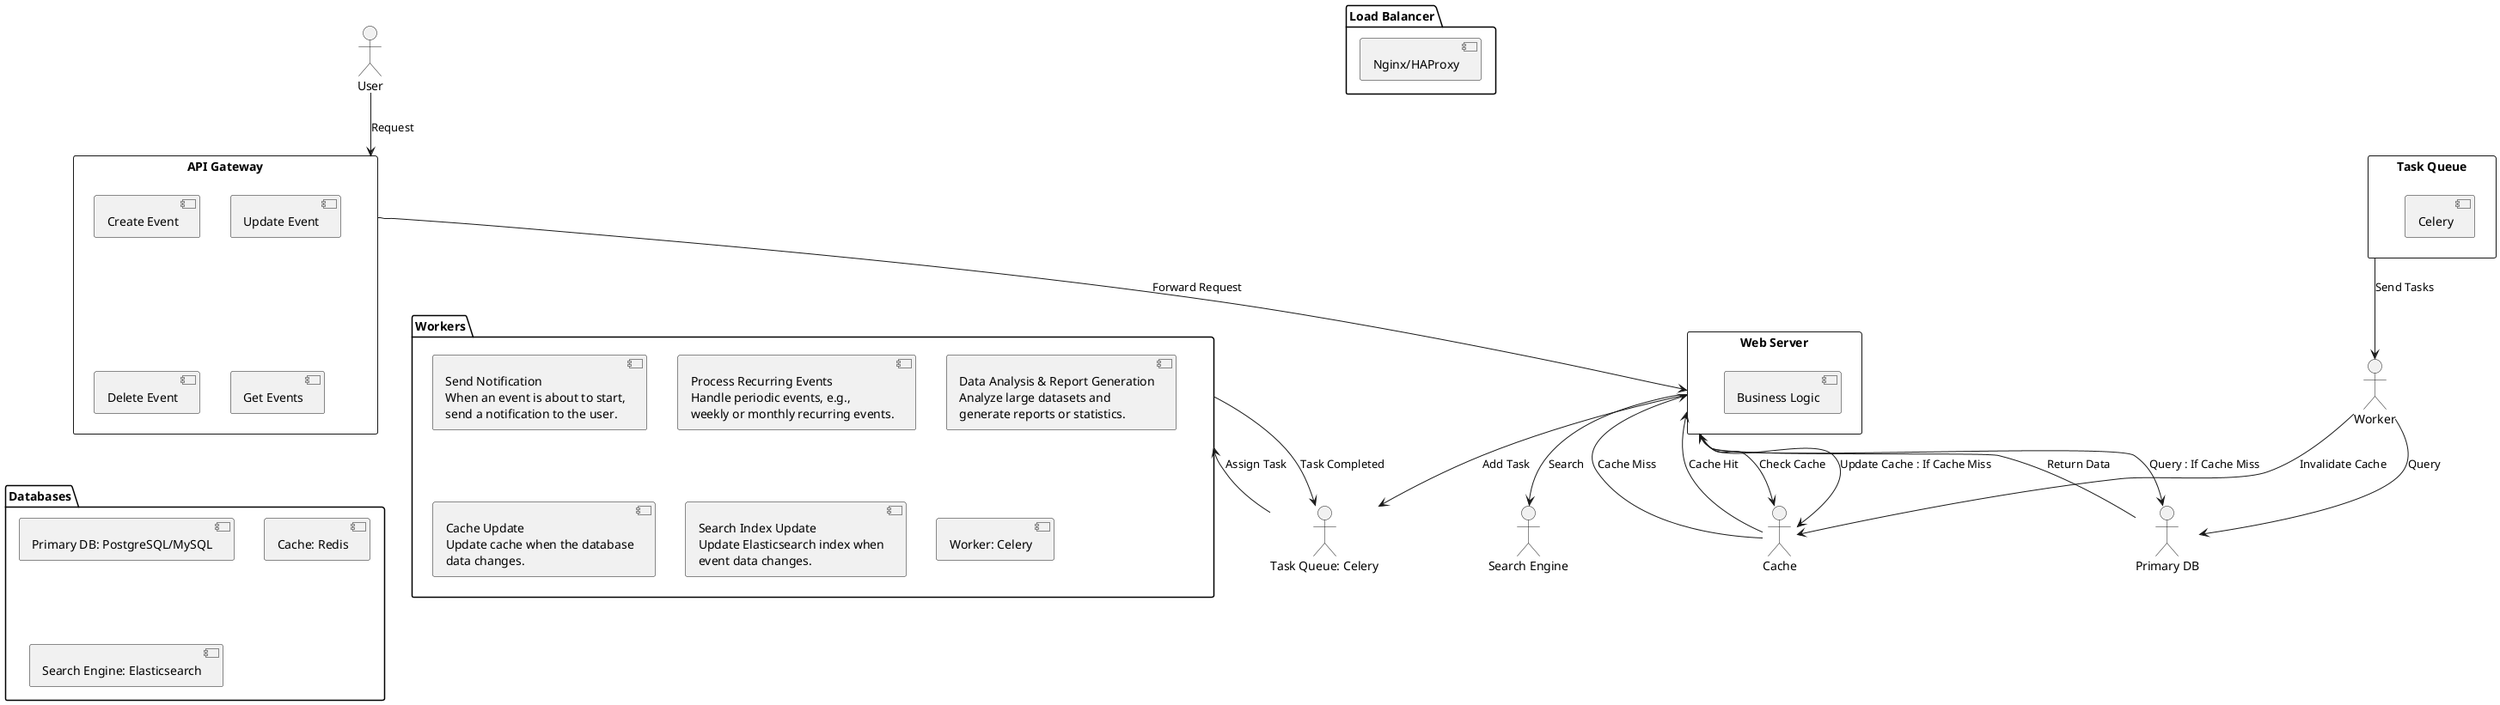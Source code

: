 @startuml
actor User

rectangle "API Gateway" {
  [Create Event]
  [Update Event]
  [Delete Event]
  [Get Events]
}

rectangle "Web Server" {
  [Business Logic]
}

rectangle "Task Queue" {
  [Celery]
}

rectangle "Workers" {
  [Send Notification\nWhen an event is about to start,\nsend a notification to the user.]
  
  [Process Recurring Events\nHandle periodic events, e.g.,\nweekly or monthly recurring events.]
  
  [Data Analysis & Report Generation\nAnalyze large datasets and\ngenerate reports or statistics.]
  
  [Cache Update\nUpdate cache when the database\ndata changes.]
  
  [Search Index Update\nUpdate Elasticsearch index when\nevent data changes.]
}

package "Databases" {
  [Primary DB: PostgreSQL/MySQL]
  [Cache: Redis]
  [Search Engine: Elasticsearch]
}

package "Load Balancer" {
  [Nginx/HAProxy]
}

package "Workers" {
  [Worker: Celery]
}

User --> "API Gateway": Request
"API Gateway" --> "Web Server": Forward Request
"Web Server" --> "Task Queue: Celery": Add Task
"Task Queue: Celery" --> "Workers": Assign Task
"Workers" --> "Task Queue: Celery": Task Completed

"Web Server" --> "Cache": Check Cache
"Cache" --> "Web Server": Cache Hit
"Cache" -> "Web Server": Cache Miss

"Web Server" --> "Primary DB": Query : If Cache Miss
"Primary DB" --> "Web Server": Return Data
"Web Server" --> "Cache": Update Cache : If Cache Miss

"Web Server" --> "Search Engine": Search
"Task Queue" --> "Worker": Send Tasks
"Worker" --> "Primary DB": Query
"Worker" --> "Cache": Invalidate Cache
@enduml
